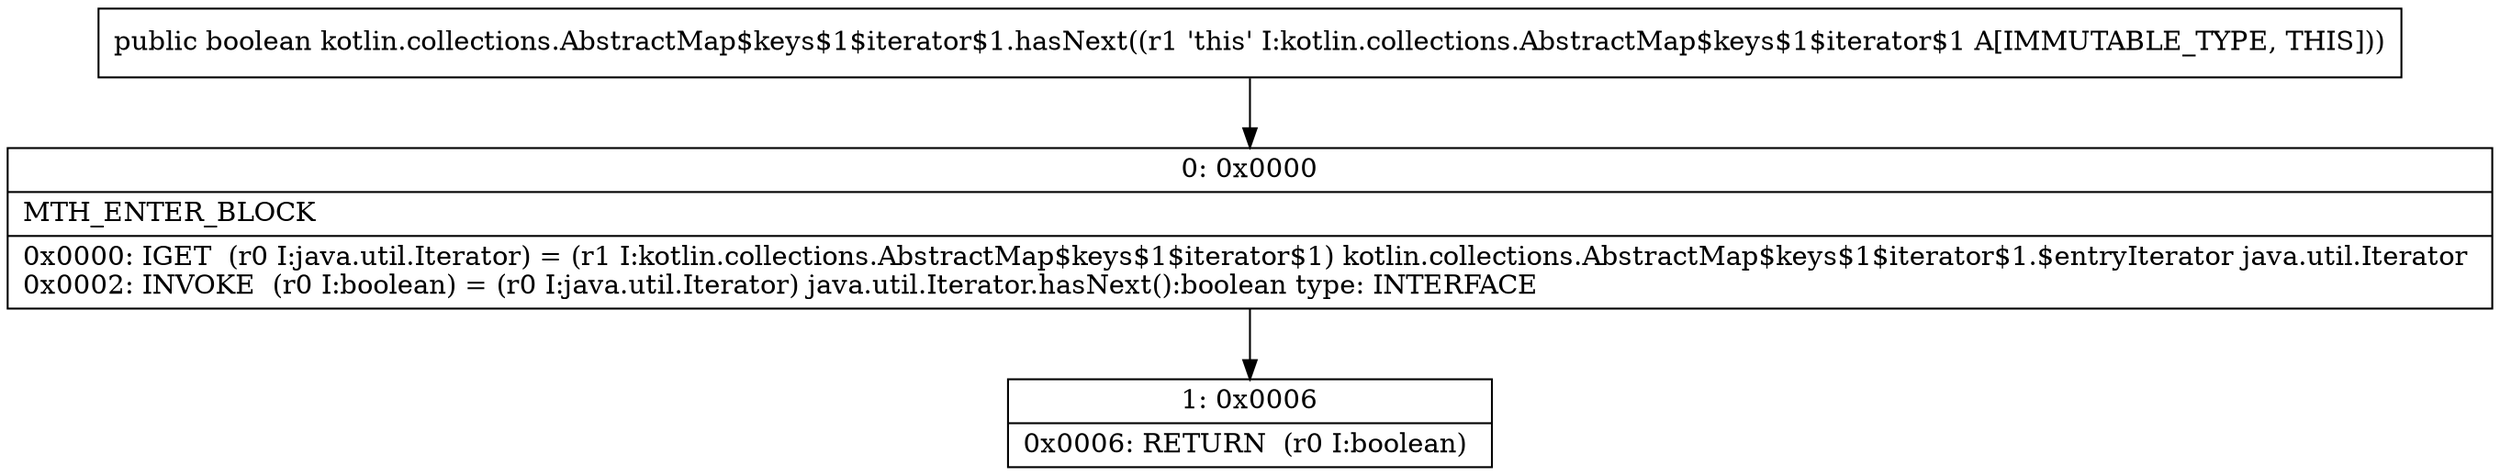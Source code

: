digraph "CFG forkotlin.collections.AbstractMap$keys$1$iterator$1.hasNext()Z" {
Node_0 [shape=record,label="{0\:\ 0x0000|MTH_ENTER_BLOCK\l|0x0000: IGET  (r0 I:java.util.Iterator) = (r1 I:kotlin.collections.AbstractMap$keys$1$iterator$1) kotlin.collections.AbstractMap$keys$1$iterator$1.$entryIterator java.util.Iterator \l0x0002: INVOKE  (r0 I:boolean) = (r0 I:java.util.Iterator) java.util.Iterator.hasNext():boolean type: INTERFACE \l}"];
Node_1 [shape=record,label="{1\:\ 0x0006|0x0006: RETURN  (r0 I:boolean) \l}"];
MethodNode[shape=record,label="{public boolean kotlin.collections.AbstractMap$keys$1$iterator$1.hasNext((r1 'this' I:kotlin.collections.AbstractMap$keys$1$iterator$1 A[IMMUTABLE_TYPE, THIS])) }"];
MethodNode -> Node_0;
Node_0 -> Node_1;
}

